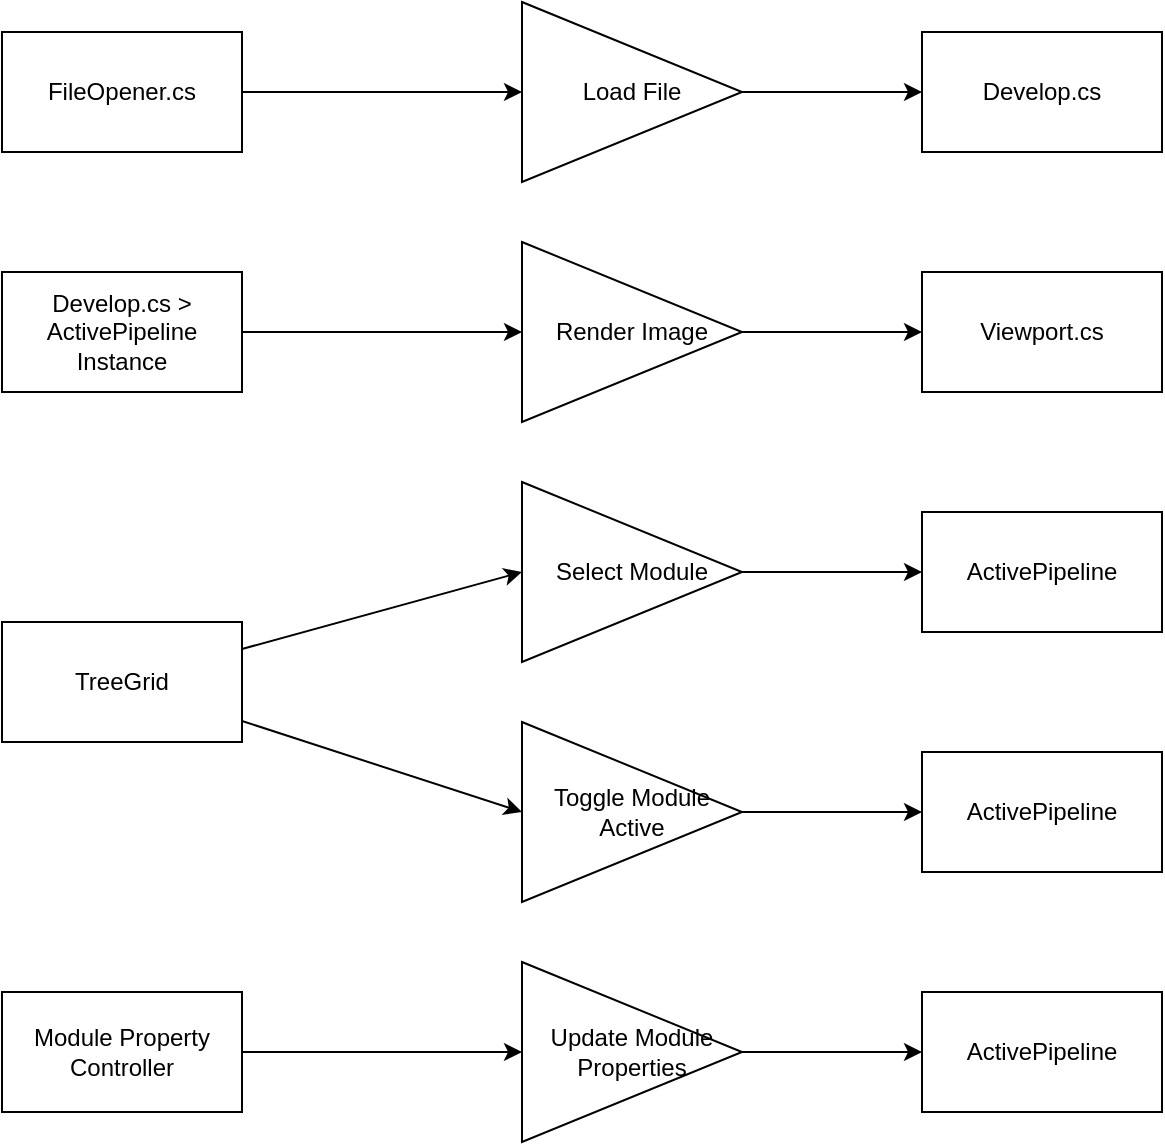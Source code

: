 <mxfile>
    <diagram id="xhd1QCxb36Hfp7zwtwjP" name="Page-1">
        <mxGraphModel dx="1170" dy="872" grid="1" gridSize="10" guides="1" tooltips="1" connect="1" arrows="1" fold="1" page="1" pageScale="1" pageWidth="827" pageHeight="1169" math="0" shadow="0">
            <root>
                <mxCell id="0"/>
                <mxCell id="1" parent="0"/>
                <mxCell id="15" value="" style="edgeStyle=none;html=1;" edge="1" parent="1" source="6" target="14">
                    <mxGeometry relative="1" as="geometry"/>
                </mxCell>
                <mxCell id="6" value="Load File" style="triangle;whiteSpace=wrap;html=1;" vertex="1" parent="1">
                    <mxGeometry x="320" y="80" width="110" height="90" as="geometry"/>
                </mxCell>
                <mxCell id="17" value="" style="edgeStyle=none;html=1;" edge="1" parent="1" source="7" target="16">
                    <mxGeometry relative="1" as="geometry"/>
                </mxCell>
                <mxCell id="7" value="Render Image" style="triangle;whiteSpace=wrap;html=1;" vertex="1" parent="1">
                    <mxGeometry x="320" y="200" width="110" height="90" as="geometry"/>
                </mxCell>
                <mxCell id="19" value="" style="edgeStyle=none;html=1;" edge="1" parent="1" source="8" target="18">
                    <mxGeometry relative="1" as="geometry"/>
                </mxCell>
                <mxCell id="8" value="Select Module" style="triangle;whiteSpace=wrap;html=1;" vertex="1" parent="1">
                    <mxGeometry x="320" y="320" width="110" height="90" as="geometry"/>
                </mxCell>
                <mxCell id="21" value="" style="edgeStyle=none;html=1;" edge="1" parent="1" source="9" target="20">
                    <mxGeometry relative="1" as="geometry"/>
                </mxCell>
                <mxCell id="9" value="Update Module Properties" style="triangle;whiteSpace=wrap;html=1;" vertex="1" parent="1">
                    <mxGeometry x="320" y="560" width="110" height="90" as="geometry"/>
                </mxCell>
                <mxCell id="25" value="" style="edgeStyle=none;html=1;" edge="1" parent="1" source="10" target="24">
                    <mxGeometry relative="1" as="geometry"/>
                </mxCell>
                <mxCell id="10" value="Toggle Module Active" style="triangle;whiteSpace=wrap;html=1;" vertex="1" parent="1">
                    <mxGeometry x="320" y="440" width="110" height="90" as="geometry"/>
                </mxCell>
                <mxCell id="14" value="Develop.cs" style="whiteSpace=wrap;html=1;" vertex="1" parent="1">
                    <mxGeometry x="520" y="95" width="120" height="60" as="geometry"/>
                </mxCell>
                <mxCell id="16" value="Viewport.cs" style="whiteSpace=wrap;html=1;" vertex="1" parent="1">
                    <mxGeometry x="520" y="215" width="120" height="60" as="geometry"/>
                </mxCell>
                <mxCell id="18" value="ActivePipeline" style="whiteSpace=wrap;html=1;" vertex="1" parent="1">
                    <mxGeometry x="520" y="335" width="120" height="60" as="geometry"/>
                </mxCell>
                <mxCell id="20" value="ActivePipeline" style="whiteSpace=wrap;html=1;" vertex="1" parent="1">
                    <mxGeometry x="520" y="575" width="120" height="60" as="geometry"/>
                </mxCell>
                <mxCell id="24" value="ActivePipeline" style="whiteSpace=wrap;html=1;" vertex="1" parent="1">
                    <mxGeometry x="520" y="455" width="120" height="60" as="geometry"/>
                </mxCell>
                <mxCell id="27" style="edgeStyle=none;html=1;" edge="1" parent="1" source="26" target="7">
                    <mxGeometry relative="1" as="geometry"/>
                </mxCell>
                <mxCell id="26" value="Develop.cs &amp;gt; ActivePipeline Instance" style="whiteSpace=wrap;html=1;" vertex="1" parent="1">
                    <mxGeometry x="60" y="215" width="120" height="60" as="geometry"/>
                </mxCell>
                <mxCell id="29" style="edgeStyle=none;html=1;" edge="1" parent="1" source="28" target="6">
                    <mxGeometry relative="1" as="geometry"/>
                </mxCell>
                <mxCell id="28" value="FileOpener.cs" style="whiteSpace=wrap;html=1;" vertex="1" parent="1">
                    <mxGeometry x="60" y="95" width="120" height="60" as="geometry"/>
                </mxCell>
                <mxCell id="33" style="edgeStyle=none;html=1;entryX=0;entryY=0.5;entryDx=0;entryDy=0;" edge="1" parent="1" source="31" target="8">
                    <mxGeometry relative="1" as="geometry"/>
                </mxCell>
                <mxCell id="34" style="edgeStyle=none;html=1;entryX=0;entryY=0.5;entryDx=0;entryDy=0;" edge="1" parent="1" source="31" target="10">
                    <mxGeometry relative="1" as="geometry">
                        <mxPoint x="320" y="471" as="targetPoint"/>
                    </mxGeometry>
                </mxCell>
                <mxCell id="31" value="TreeGrid" style="whiteSpace=wrap;html=1;" vertex="1" parent="1">
                    <mxGeometry x="60" y="390" width="120" height="60" as="geometry"/>
                </mxCell>
                <mxCell id="36" style="edgeStyle=none;html=1;" edge="1" parent="1" source="35" target="9">
                    <mxGeometry relative="1" as="geometry"/>
                </mxCell>
                <mxCell id="35" value="Module Property Controller" style="whiteSpace=wrap;html=1;" vertex="1" parent="1">
                    <mxGeometry x="60" y="575" width="120" height="60" as="geometry"/>
                </mxCell>
            </root>
        </mxGraphModel>
    </diagram>
</mxfile>